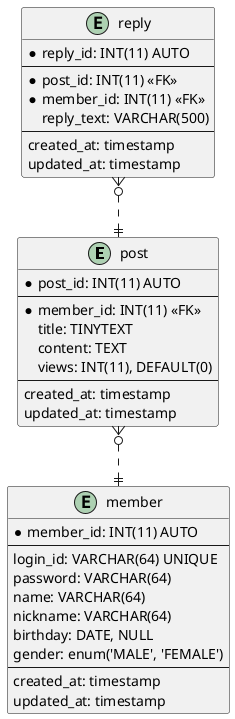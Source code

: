 @startuml

entity "post" as post {
	*post_id: INT(11) AUTO
	--
	*member_id: INT(11) <<FK>>
	title: TINYTEXT
	content: TEXT
	views: INT(11), DEFAULT(0)
	--
	created_at: timestamp
	updated_at: timestamp
}

entity "member" as member {
	*member_id: INT(11) AUTO
	--
	login_id: VARCHAR(64) UNIQUE
	password: VARCHAR(64)
	name: VARCHAR(64)
	nickname: VARCHAR(64)
	birthday: DATE, NULL
	gender: enum('MALE', 'FEMALE')
	--
	created_at: timestamp
	updated_at: timestamp
}

entity "reply" as reply {
	*reply_id: INT(11) AUTO
	--
	*post_id: INT(11) <<FK>>
	*member_id: INT(11) <<FK>>
	reply_text: VARCHAR(500)
	--
	created_at: timestamp
	updated_at: timestamp
}

post	}o..||	member
reply	}o..||	post

@enduml
